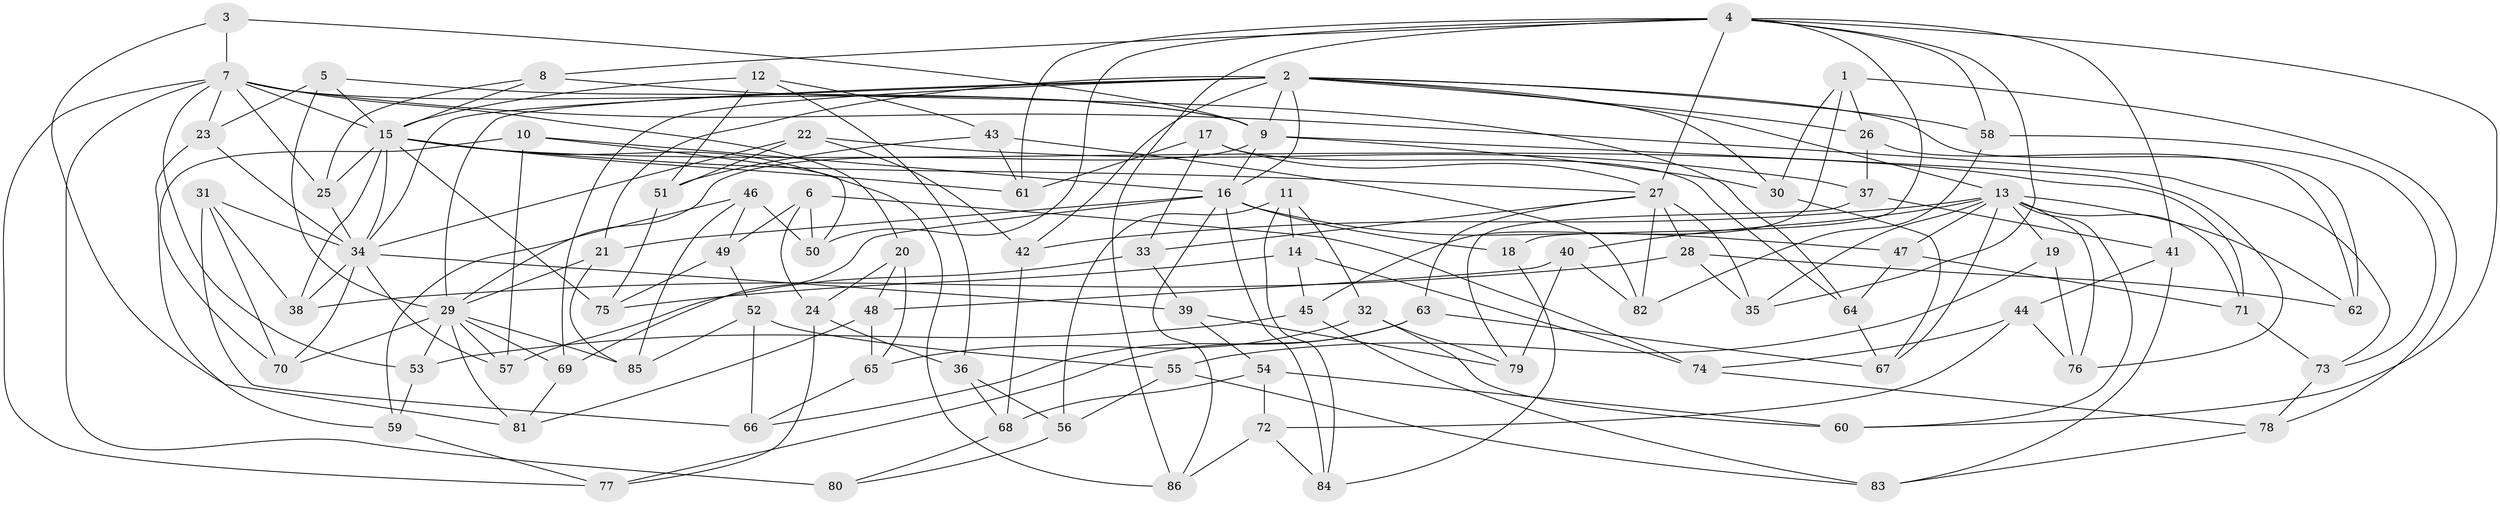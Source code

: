 // original degree distribution, {4: 1.0}
// Generated by graph-tools (version 1.1) at 2025/53/03/04/25 22:53:35]
// undirected, 86 vertices, 200 edges
graph export_dot {
  node [color=gray90,style=filled];
  1;
  2;
  3;
  4;
  5;
  6;
  7;
  8;
  9;
  10;
  11;
  12;
  13;
  14;
  15;
  16;
  17;
  18;
  19;
  20;
  21;
  22;
  23;
  24;
  25;
  26;
  27;
  28;
  29;
  30;
  31;
  32;
  33;
  34;
  35;
  36;
  37;
  38;
  39;
  40;
  41;
  42;
  43;
  44;
  45;
  46;
  47;
  48;
  49;
  50;
  51;
  52;
  53;
  54;
  55;
  56;
  57;
  58;
  59;
  60;
  61;
  62;
  63;
  64;
  65;
  66;
  67;
  68;
  69;
  70;
  71;
  72;
  73;
  74;
  75;
  76;
  77;
  78;
  79;
  80;
  81;
  82;
  83;
  84;
  85;
  86;
  1 -- 26 [weight=1.0];
  1 -- 30 [weight=1.0];
  1 -- 45 [weight=1.0];
  1 -- 78 [weight=1.0];
  2 -- 9 [weight=1.0];
  2 -- 13 [weight=1.0];
  2 -- 16 [weight=1.0];
  2 -- 21 [weight=1.0];
  2 -- 26 [weight=1.0];
  2 -- 29 [weight=1.0];
  2 -- 30 [weight=1.0];
  2 -- 34 [weight=1.0];
  2 -- 42 [weight=1.0];
  2 -- 58 [weight=1.0];
  2 -- 62 [weight=1.0];
  2 -- 69 [weight=1.0];
  3 -- 7 [weight=2.0];
  3 -- 9 [weight=1.0];
  3 -- 81 [weight=1.0];
  4 -- 8 [weight=1.0];
  4 -- 18 [weight=1.0];
  4 -- 27 [weight=3.0];
  4 -- 35 [weight=1.0];
  4 -- 41 [weight=1.0];
  4 -- 50 [weight=1.0];
  4 -- 58 [weight=1.0];
  4 -- 60 [weight=1.0];
  4 -- 61 [weight=1.0];
  4 -- 86 [weight=1.0];
  5 -- 9 [weight=1.0];
  5 -- 15 [weight=1.0];
  5 -- 23 [weight=1.0];
  5 -- 29 [weight=1.0];
  6 -- 24 [weight=1.0];
  6 -- 49 [weight=1.0];
  6 -- 50 [weight=1.0];
  6 -- 74 [weight=1.0];
  7 -- 9 [weight=1.0];
  7 -- 15 [weight=1.0];
  7 -- 20 [weight=1.0];
  7 -- 23 [weight=1.0];
  7 -- 25 [weight=1.0];
  7 -- 53 [weight=1.0];
  7 -- 73 [weight=1.0];
  7 -- 77 [weight=1.0];
  7 -- 80 [weight=2.0];
  8 -- 15 [weight=1.0];
  8 -- 25 [weight=1.0];
  8 -- 64 [weight=1.0];
  9 -- 16 [weight=1.0];
  9 -- 29 [weight=1.0];
  9 -- 30 [weight=1.0];
  9 -- 76 [weight=1.0];
  10 -- 16 [weight=1.0];
  10 -- 50 [weight=1.0];
  10 -- 57 [weight=1.0];
  10 -- 70 [weight=1.0];
  11 -- 14 [weight=1.0];
  11 -- 32 [weight=1.0];
  11 -- 56 [weight=1.0];
  11 -- 84 [weight=1.0];
  12 -- 15 [weight=1.0];
  12 -- 36 [weight=1.0];
  12 -- 43 [weight=1.0];
  12 -- 51 [weight=1.0];
  13 -- 19 [weight=2.0];
  13 -- 35 [weight=1.0];
  13 -- 40 [weight=1.0];
  13 -- 42 [weight=1.0];
  13 -- 47 [weight=1.0];
  13 -- 60 [weight=1.0];
  13 -- 62 [weight=1.0];
  13 -- 67 [weight=1.0];
  13 -- 71 [weight=1.0];
  13 -- 76 [weight=1.0];
  14 -- 45 [weight=1.0];
  14 -- 74 [weight=1.0];
  14 -- 75 [weight=1.0];
  15 -- 25 [weight=1.0];
  15 -- 27 [weight=1.0];
  15 -- 34 [weight=1.0];
  15 -- 38 [weight=1.0];
  15 -- 61 [weight=1.0];
  15 -- 71 [weight=1.0];
  15 -- 75 [weight=1.0];
  15 -- 86 [weight=1.0];
  16 -- 18 [weight=2.0];
  16 -- 21 [weight=1.0];
  16 -- 47 [weight=1.0];
  16 -- 69 [weight=1.0];
  16 -- 84 [weight=1.0];
  16 -- 86 [weight=1.0];
  17 -- 27 [weight=1.0];
  17 -- 33 [weight=1.0];
  17 -- 61 [weight=1.0];
  17 -- 64 [weight=1.0];
  18 -- 84 [weight=1.0];
  19 -- 55 [weight=1.0];
  19 -- 76 [weight=1.0];
  20 -- 24 [weight=1.0];
  20 -- 48 [weight=1.0];
  20 -- 65 [weight=1.0];
  21 -- 29 [weight=1.0];
  21 -- 85 [weight=1.0];
  22 -- 34 [weight=1.0];
  22 -- 37 [weight=1.0];
  22 -- 42 [weight=1.0];
  22 -- 51 [weight=1.0];
  23 -- 34 [weight=1.0];
  23 -- 59 [weight=1.0];
  24 -- 36 [weight=1.0];
  24 -- 77 [weight=1.0];
  25 -- 34 [weight=1.0];
  26 -- 37 [weight=1.0];
  26 -- 62 [weight=1.0];
  27 -- 28 [weight=1.0];
  27 -- 33 [weight=1.0];
  27 -- 35 [weight=1.0];
  27 -- 63 [weight=1.0];
  27 -- 82 [weight=1.0];
  28 -- 35 [weight=1.0];
  28 -- 38 [weight=1.0];
  28 -- 62 [weight=1.0];
  29 -- 53 [weight=1.0];
  29 -- 57 [weight=1.0];
  29 -- 69 [weight=1.0];
  29 -- 70 [weight=1.0];
  29 -- 81 [weight=1.0];
  29 -- 85 [weight=1.0];
  30 -- 67 [weight=1.0];
  31 -- 34 [weight=1.0];
  31 -- 38 [weight=1.0];
  31 -- 66 [weight=1.0];
  31 -- 70 [weight=1.0];
  32 -- 60 [weight=1.0];
  32 -- 65 [weight=1.0];
  32 -- 79 [weight=1.0];
  33 -- 39 [weight=1.0];
  33 -- 57 [weight=1.0];
  34 -- 38 [weight=1.0];
  34 -- 39 [weight=1.0];
  34 -- 57 [weight=1.0];
  34 -- 70 [weight=1.0];
  36 -- 56 [weight=1.0];
  36 -- 68 [weight=1.0];
  37 -- 41 [weight=1.0];
  37 -- 79 [weight=1.0];
  39 -- 54 [weight=1.0];
  39 -- 79 [weight=1.0];
  40 -- 48 [weight=1.0];
  40 -- 79 [weight=1.0];
  40 -- 82 [weight=1.0];
  41 -- 44 [weight=1.0];
  41 -- 83 [weight=1.0];
  42 -- 68 [weight=1.0];
  43 -- 51 [weight=1.0];
  43 -- 61 [weight=1.0];
  43 -- 82 [weight=1.0];
  44 -- 72 [weight=1.0];
  44 -- 74 [weight=1.0];
  44 -- 76 [weight=1.0];
  45 -- 53 [weight=1.0];
  45 -- 83 [weight=1.0];
  46 -- 49 [weight=1.0];
  46 -- 50 [weight=1.0];
  46 -- 59 [weight=1.0];
  46 -- 85 [weight=1.0];
  47 -- 64 [weight=1.0];
  47 -- 71 [weight=1.0];
  48 -- 65 [weight=1.0];
  48 -- 81 [weight=1.0];
  49 -- 52 [weight=1.0];
  49 -- 75 [weight=1.0];
  51 -- 75 [weight=1.0];
  52 -- 55 [weight=1.0];
  52 -- 66 [weight=1.0];
  52 -- 85 [weight=1.0];
  53 -- 59 [weight=1.0];
  54 -- 60 [weight=1.0];
  54 -- 68 [weight=1.0];
  54 -- 72 [weight=1.0];
  55 -- 56 [weight=1.0];
  55 -- 83 [weight=1.0];
  56 -- 80 [weight=1.0];
  58 -- 73 [weight=1.0];
  58 -- 82 [weight=1.0];
  59 -- 77 [weight=1.0];
  63 -- 66 [weight=1.0];
  63 -- 67 [weight=1.0];
  63 -- 77 [weight=1.0];
  64 -- 67 [weight=1.0];
  65 -- 66 [weight=1.0];
  68 -- 80 [weight=1.0];
  69 -- 81 [weight=1.0];
  71 -- 73 [weight=1.0];
  72 -- 84 [weight=1.0];
  72 -- 86 [weight=1.0];
  73 -- 78 [weight=1.0];
  74 -- 78 [weight=1.0];
  78 -- 83 [weight=1.0];
}

